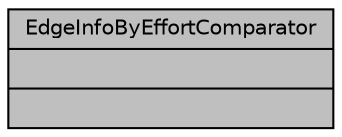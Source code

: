 digraph "EdgeInfoByEffortComparator"
{
  edge [fontname="Helvetica",fontsize="10",labelfontname="Helvetica",labelfontsize="10"];
  node [fontname="Helvetica",fontsize="10",shape=record];
  Node1 [label="{EdgeInfoByEffortComparator\n||}",height=0.2,width=0.4,color="black", fillcolor="grey75", style="filled", fontcolor="black"];
}
